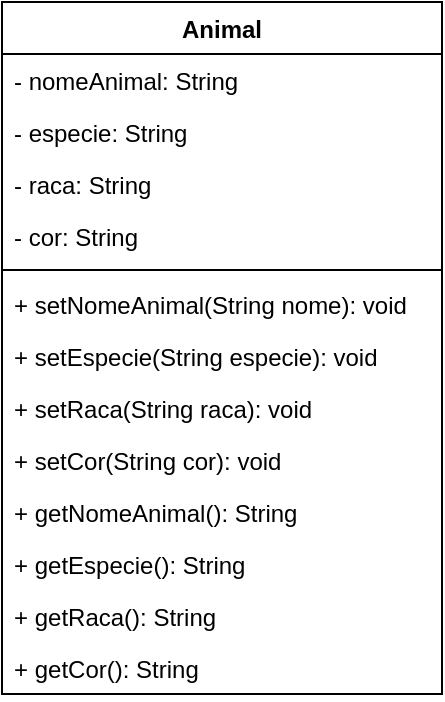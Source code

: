 <mxfile version="15.2.9" type="device"><diagram name="Page-1" id="c4acf3e9-155e-7222-9cf6-157b1a14988f"><mxGraphModel dx="1182" dy="582" grid="1" gridSize="10" guides="1" tooltips="1" connect="1" arrows="1" fold="1" page="1" pageScale="1" pageWidth="850" pageHeight="1100" background="none" math="0" shadow="0"><root><mxCell id="0"/><mxCell id="1" parent="0"/><mxCell id="j8MtPI4lKpf0f1uyqJXI-14" value="Animal" style="swimlane;fontStyle=1;align=center;verticalAlign=top;childLayout=stackLayout;horizontal=1;startSize=26;horizontalStack=0;resizeParent=1;resizeParentMax=0;resizeLast=0;collapsible=1;marginBottom=0;" parent="1" vertex="1"><mxGeometry x="40" y="40" width="220" height="346" as="geometry"/></mxCell><mxCell id="j8MtPI4lKpf0f1uyqJXI-15" value="- nomeAnimal: String" style="text;strokeColor=none;fillColor=none;align=left;verticalAlign=top;spacingLeft=4;spacingRight=4;overflow=hidden;rotatable=0;points=[[0,0.5],[1,0.5]];portConstraint=eastwest;" parent="j8MtPI4lKpf0f1uyqJXI-14" vertex="1"><mxGeometry y="26" width="220" height="26" as="geometry"/></mxCell><mxCell id="j8MtPI4lKpf0f1uyqJXI-19" value="- especie: String" style="text;strokeColor=none;fillColor=none;align=left;verticalAlign=top;spacingLeft=4;spacingRight=4;overflow=hidden;rotatable=0;points=[[0,0.5],[1,0.5]];portConstraint=eastwest;" parent="j8MtPI4lKpf0f1uyqJXI-14" vertex="1"><mxGeometry y="52" width="220" height="26" as="geometry"/></mxCell><mxCell id="j8MtPI4lKpf0f1uyqJXI-20" value="- raca: String" style="text;strokeColor=none;fillColor=none;align=left;verticalAlign=top;spacingLeft=4;spacingRight=4;overflow=hidden;rotatable=0;points=[[0,0.5],[1,0.5]];portConstraint=eastwest;" parent="j8MtPI4lKpf0f1uyqJXI-14" vertex="1"><mxGeometry y="78" width="220" height="26" as="geometry"/></mxCell><mxCell id="j8MtPI4lKpf0f1uyqJXI-22" value="- cor: String" style="text;strokeColor=none;fillColor=none;align=left;verticalAlign=top;spacingLeft=4;spacingRight=4;overflow=hidden;rotatable=0;points=[[0,0.5],[1,0.5]];portConstraint=eastwest;" parent="j8MtPI4lKpf0f1uyqJXI-14" vertex="1"><mxGeometry y="104" width="220" height="26" as="geometry"/></mxCell><mxCell id="j8MtPI4lKpf0f1uyqJXI-16" value="" style="line;strokeWidth=1;fillColor=none;align=left;verticalAlign=middle;spacingTop=-1;spacingLeft=3;spacingRight=3;rotatable=0;labelPosition=right;points=[];portConstraint=eastwest;" parent="j8MtPI4lKpf0f1uyqJXI-14" vertex="1"><mxGeometry y="130" width="220" height="8" as="geometry"/></mxCell><mxCell id="j8MtPI4lKpf0f1uyqJXI-17" value="+ setNomeAnimal(String nome): void" style="text;strokeColor=none;fillColor=none;align=left;verticalAlign=top;spacingLeft=4;spacingRight=4;overflow=hidden;rotatable=0;points=[[0,0.5],[1,0.5]];portConstraint=eastwest;" parent="j8MtPI4lKpf0f1uyqJXI-14" vertex="1"><mxGeometry y="138" width="220" height="26" as="geometry"/></mxCell><mxCell id="j8MtPI4lKpf0f1uyqJXI-23" value="+ setEspecie(String especie): void" style="text;strokeColor=none;fillColor=none;align=left;verticalAlign=top;spacingLeft=4;spacingRight=4;overflow=hidden;rotatable=0;points=[[0,0.5],[1,0.5]];portConstraint=eastwest;" parent="j8MtPI4lKpf0f1uyqJXI-14" vertex="1"><mxGeometry y="164" width="220" height="26" as="geometry"/></mxCell><mxCell id="j8MtPI4lKpf0f1uyqJXI-24" value="+ setRaca(String raca): void" style="text;strokeColor=none;fillColor=none;align=left;verticalAlign=top;spacingLeft=4;spacingRight=4;overflow=hidden;rotatable=0;points=[[0,0.5],[1,0.5]];portConstraint=eastwest;" parent="j8MtPI4lKpf0f1uyqJXI-14" vertex="1"><mxGeometry y="190" width="220" height="26" as="geometry"/></mxCell><mxCell id="j8MtPI4lKpf0f1uyqJXI-25" value="+ setCor(String cor): void" style="text;strokeColor=none;fillColor=none;align=left;verticalAlign=top;spacingLeft=4;spacingRight=4;overflow=hidden;rotatable=0;points=[[0,0.5],[1,0.5]];portConstraint=eastwest;" parent="j8MtPI4lKpf0f1uyqJXI-14" vertex="1"><mxGeometry y="216" width="220" height="26" as="geometry"/></mxCell><mxCell id="j8MtPI4lKpf0f1uyqJXI-26" value="+ getNomeAnimal(): String" style="text;strokeColor=none;fillColor=none;align=left;verticalAlign=top;spacingLeft=4;spacingRight=4;overflow=hidden;rotatable=0;points=[[0,0.5],[1,0.5]];portConstraint=eastwest;" parent="j8MtPI4lKpf0f1uyqJXI-14" vertex="1"><mxGeometry y="242" width="220" height="26" as="geometry"/></mxCell><mxCell id="j8MtPI4lKpf0f1uyqJXI-27" value="+ getEspecie(): String" style="text;strokeColor=none;fillColor=none;align=left;verticalAlign=top;spacingLeft=4;spacingRight=4;overflow=hidden;rotatable=0;points=[[0,0.5],[1,0.5]];portConstraint=eastwest;" parent="j8MtPI4lKpf0f1uyqJXI-14" vertex="1"><mxGeometry y="268" width="220" height="26" as="geometry"/></mxCell><mxCell id="j8MtPI4lKpf0f1uyqJXI-28" value="+ getRaca(): String" style="text;strokeColor=none;fillColor=none;align=left;verticalAlign=top;spacingLeft=4;spacingRight=4;overflow=hidden;rotatable=0;points=[[0,0.5],[1,0.5]];portConstraint=eastwest;" parent="j8MtPI4lKpf0f1uyqJXI-14" vertex="1"><mxGeometry y="294" width="220" height="26" as="geometry"/></mxCell><mxCell id="j8MtPI4lKpf0f1uyqJXI-29" value="+ getCor(): String" style="text;strokeColor=none;fillColor=none;align=left;verticalAlign=top;spacingLeft=4;spacingRight=4;overflow=hidden;rotatable=0;points=[[0,0.5],[1,0.5]];portConstraint=eastwest;" parent="j8MtPI4lKpf0f1uyqJXI-14" vertex="1"><mxGeometry y="320" width="220" height="26" as="geometry"/></mxCell></root></mxGraphModel></diagram></mxfile>